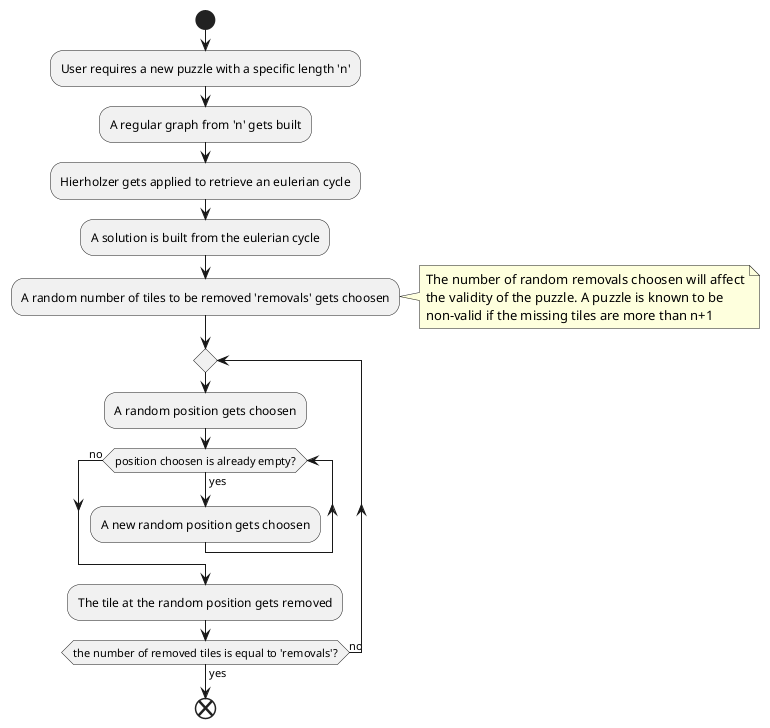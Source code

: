 @startuml generate_activity
start
:User requires a new puzzle with a specific length 'n';
:A regular graph from 'n' gets built;
:Hierholzer gets applied to retrieve an eulerian cycle;
:A solution is built from the eulerian cycle;
:A random number of tiles to be removed 'removals' gets choosen;
note right
The number of random removals choosen will affect
the validity of the puzzle. A puzzle is known to be
non-valid if the missing tiles are more than n+1
end note
repeat
    :A random position gets choosen;
    while (position choosen is already empty?) is (yes)
        :A new random position gets choosen;
    endwhile (no)
    :The tile at the random position gets removed;
repeat while (the number of removed tiles is equal to 'removals'?) is (no) not (yes)
end
@enduml
